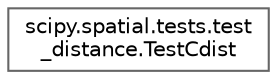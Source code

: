 digraph "Graphical Class Hierarchy"
{
 // LATEX_PDF_SIZE
  bgcolor="transparent";
  edge [fontname=Helvetica,fontsize=10,labelfontname=Helvetica,labelfontsize=10];
  node [fontname=Helvetica,fontsize=10,shape=box,height=0.2,width=0.4];
  rankdir="LR";
  Node0 [id="Node000000",label="scipy.spatial.tests.test\l_distance.TestCdist",height=0.2,width=0.4,color="grey40", fillcolor="white", style="filled",URL="$d5/d07/classscipy_1_1spatial_1_1tests_1_1test__distance_1_1TestCdist.html",tooltip=" "];
}
